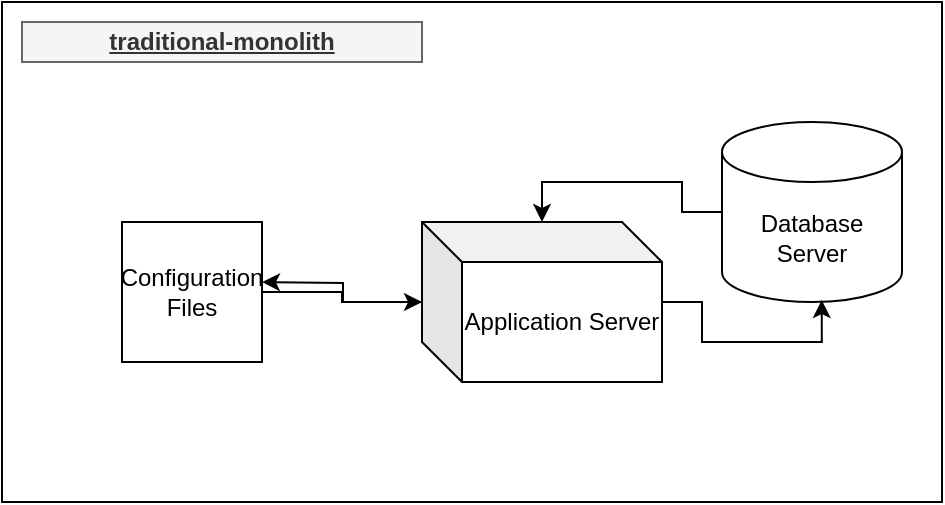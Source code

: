 <mxfile version="13.7.9" type="github">
  <diagram id="xNfyNsbMvFGJoiRx-PXB" name="Page-1">
    <mxGraphModel dx="1542" dy="785" grid="1" gridSize="10" guides="1" tooltips="1" connect="1" arrows="1" fold="1" page="1" pageScale="1" pageWidth="850" pageHeight="1100" math="0" shadow="0">
      <root>
        <mxCell id="0" />
        <mxCell id="1" style="locked=1;" parent="0" />
        <mxCell id="PkgsJuSFMBxbk_swUeb1-4" value="&lt;span style=&quot;color: rgba(0 , 0 , 0 , 0) ; font-family: monospace ; font-size: 0px&quot;&gt;%3CmxGraphModel%3E%3Croot%3E%3CmxCell%20id%3D%220%22%2F%3E%3CmxCell%20id%3D%221%22%20parent%3D%220%22%2F%3E%3CmxCell%20id%3D%222%22%20value%3D%22Databas%20Server%22%20style%3D%22shape%3Dcylinder3%3BwhiteSpace%3Dwrap%3Bhtml%3D1%3BboundedLbl%3D1%3BbackgroundOutline%3D1%3Bsize%3D15%3B%22%20vertex%3D%221%22%20parent%3D%221%22%3E%3CmxGeometry%20x%3D%22540%22%20y%3D%2230%22%20width%3D%22200%22%20height%3D%22110%22%20as%3D%22geometry%22%2F%3E%3C%2FmxCell%3E%3CmxCell%20id%3D%223%22%20value%3D%22Application%20Server%22%20style%3D%22shape%3Dcube%3BwhiteSpace%3Dwrap%3Bhtml%3D1%3BboundedLbl%3D1%3BbackgroundOutline%3D1%3BdarkOpacity%3D0.05%3BdarkOpacity2%3D0.1%3B%22%20vertex%3D%221%22%20parent%3D%221%22%3E%3CmxGeometry%20x%3D%22320%22%20y%3D%22130%22%20width%3D%22140%22%20height%3D%2270%22%20as%3D%22geometry%22%2F%3E%3C%2FmxCell%3E%3C%2Froot%3E%3C%2FmxGraphModel%3E&lt;/span&gt;&lt;span style=&quot;color: rgba(0 , 0 , 0 , 0) ; font-family: monospace ; font-size: 0px&quot;&gt;%3CmxGraphModel%3E%3Croot%3E%3CmxCell%20id%3D%220%22%2F%3E%3CmxCell%20id%3D%221%22%20parent%3D%220%22%2F%3E%3CmxCell%20id%3D%222%22%20value%3D%22Databas%20Server%22%20style%3D%22shape%3Dcylinder3%3BwhiteSpace%3Dwrap%3Bhtml%3D1%3BboundedLbl%3D1%3BbackgroundOutline%3D1%3Bsize%3D15%3B%22%20vertex%3D%221%22%20parent%3D%221%22%3E%3CmxGeometry%20x%3D%22540%22%20y%3D%2230%22%20width%3D%22200%22%20height%3D%22110%22%20as%3D%22geometry%22%2F%3E%3C%2FmxCell%3E%3CmxCell%20id%3D%223%22%20value%3D%22Application%20Server%22%20style%3D%22shape%3Dcube%3BwhiteSpace%3Dwrap%3Bhtml%3D1%3BboundedLbl%3D1%3BbackgroundOutline%3D1%3BdarkOpacity%3D0.05%3BdarkOpacity2%3D0.1%3B%22%20vertex%3D%221%22%20parent%3D%221%22%3E%3CmxGeometry%20x%3D%22320%22%20y%3D%22130%22%20width%3D%22140%22%20height%3D%2270%22%20as%3D%22geometry%22%2F%3E%3C%2FmxCell%3E%3C%2Froot%3E%3C%2FmxGraphModel%3E&lt;/span&gt;" style="rounded=0;whiteSpace=wrap;html=1;" parent="1" vertex="1">
          <mxGeometry x="30" y="50" width="470" height="250" as="geometry" />
        </mxCell>
        <mxCell id="PkgsJuSFMBxbk_swUeb1-7" value="&lt;p&gt;&lt;b&gt;&lt;u&gt;traditional-monolith&lt;/u&gt;&lt;/b&gt;&lt;/p&gt;" style="text;html=1;strokeColor=#666666;align=center;verticalAlign=middle;whiteSpace=wrap;rounded=0;fillColor=#f5f5f5;fontColor=#333333;" parent="1" vertex="1">
          <mxGeometry x="40" y="60" width="200" height="20" as="geometry" />
        </mxCell>
        <mxCell id="PkgsJuSFMBxbk_swUeb1-8" value="monolith" parent="0" />
        <mxCell id="SYb_Q7T9ZbV4QYUq7n_5-1" style="edgeStyle=orthogonalEdgeStyle;rounded=0;orthogonalLoop=1;jettySize=auto;html=1;" edge="1" parent="PkgsJuSFMBxbk_swUeb1-8" source="PkgsJuSFMBxbk_swUeb1-10" target="PkgsJuSFMBxbk_swUeb1-11">
          <mxGeometry relative="1" as="geometry">
            <Array as="points">
              <mxPoint x="370" y="155" />
              <mxPoint x="370" y="140" />
              <mxPoint x="300" y="140" />
            </Array>
          </mxGeometry>
        </mxCell>
        <mxCell id="PkgsJuSFMBxbk_swUeb1-10" value="Database Server" style="shape=cylinder3;whiteSpace=wrap;html=1;boundedLbl=1;backgroundOutline=1;size=15;fillColor=#ffffff;" parent="PkgsJuSFMBxbk_swUeb1-8" vertex="1">
          <mxGeometry x="390" y="110" width="90" height="90" as="geometry" />
        </mxCell>
        <mxCell id="SYb_Q7T9ZbV4QYUq7n_5-2" style="edgeStyle=orthogonalEdgeStyle;rounded=0;orthogonalLoop=1;jettySize=auto;html=1;entryX=0.554;entryY=0.989;entryDx=0;entryDy=0;entryPerimeter=0;" edge="1" parent="PkgsJuSFMBxbk_swUeb1-8" source="PkgsJuSFMBxbk_swUeb1-11" target="PkgsJuSFMBxbk_swUeb1-10">
          <mxGeometry relative="1" as="geometry" />
        </mxCell>
        <mxCell id="SYb_Q7T9ZbV4QYUq7n_5-4" style="edgeStyle=orthogonalEdgeStyle;rounded=0;orthogonalLoop=1;jettySize=auto;html=1;" edge="1" parent="PkgsJuSFMBxbk_swUeb1-8" source="PkgsJuSFMBxbk_swUeb1-11">
          <mxGeometry relative="1" as="geometry">
            <mxPoint x="160" y="190" as="targetPoint" />
          </mxGeometry>
        </mxCell>
        <mxCell id="PkgsJuSFMBxbk_swUeb1-11" value="Application Server" style="shape=cube;whiteSpace=wrap;html=1;boundedLbl=1;backgroundOutline=1;darkOpacity=0.05;darkOpacity2=0.1;fillColor=#ffffff;" parent="PkgsJuSFMBxbk_swUeb1-8" vertex="1">
          <mxGeometry x="240" y="160" width="120" height="80" as="geometry" />
        </mxCell>
        <mxCell id="SYb_Q7T9ZbV4QYUq7n_5-3" style="edgeStyle=orthogonalEdgeStyle;rounded=0;orthogonalLoop=1;jettySize=auto;html=1;" edge="1" parent="PkgsJuSFMBxbk_swUeb1-8" source="PkgsJuSFMBxbk_swUeb1-12" target="PkgsJuSFMBxbk_swUeb1-11">
          <mxGeometry relative="1" as="geometry" />
        </mxCell>
        <mxCell id="PkgsJuSFMBxbk_swUeb1-12" value="Configuration Files" style="whiteSpace=wrap;html=1;aspect=fixed;fillColor=#ffffff;" parent="PkgsJuSFMBxbk_swUeb1-8" vertex="1">
          <mxGeometry x="90" y="160" width="70" height="70" as="geometry" />
        </mxCell>
        <mxCell id="PkgsJuSFMBxbk_swUeb1-21" value="" style="endArrow=classic;startArrow=classic;html=1;strokeColor=#457B9D;fillColor=#A8DADC;fontColor=#1D3557;" parent="PkgsJuSFMBxbk_swUeb1-8" source="PkgsJuSFMBxbk_swUeb1-11" edge="1">
          <mxGeometry width="50" height="50" relative="1" as="geometry">
            <mxPoint x="190" y="250" as="sourcePoint" />
            <mxPoint x="240" y="200" as="targetPoint" />
          </mxGeometry>
        </mxCell>
      </root>
    </mxGraphModel>
  </diagram>
</mxfile>
